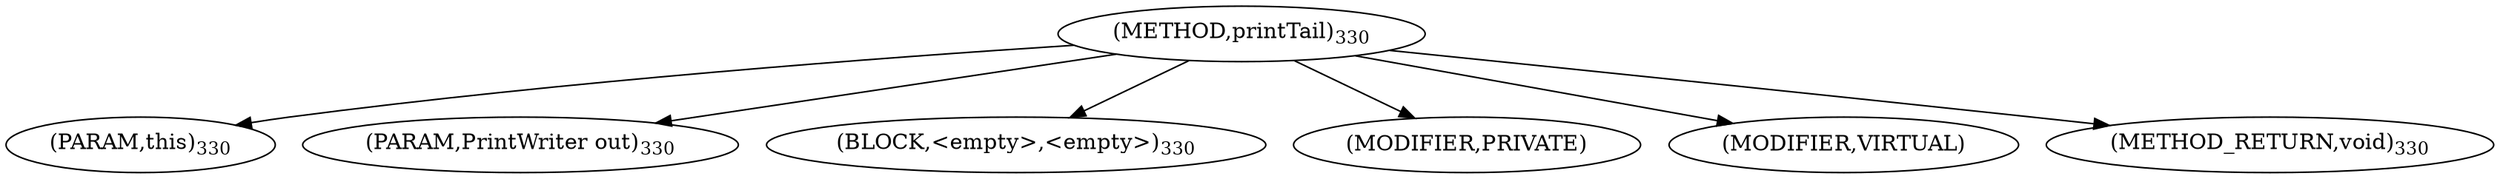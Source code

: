digraph "printTail" {  
"805" [label = <(METHOD,printTail)<SUB>330</SUB>> ]
"806" [label = <(PARAM,this)<SUB>330</SUB>> ]
"807" [label = <(PARAM,PrintWriter out)<SUB>330</SUB>> ]
"808" [label = <(BLOCK,&lt;empty&gt;,&lt;empty&gt;)<SUB>330</SUB>> ]
"809" [label = <(MODIFIER,PRIVATE)> ]
"810" [label = <(MODIFIER,VIRTUAL)> ]
"811" [label = <(METHOD_RETURN,void)<SUB>330</SUB>> ]
  "805" -> "806" 
  "805" -> "807" 
  "805" -> "808" 
  "805" -> "809" 
  "805" -> "810" 
  "805" -> "811" 
}
